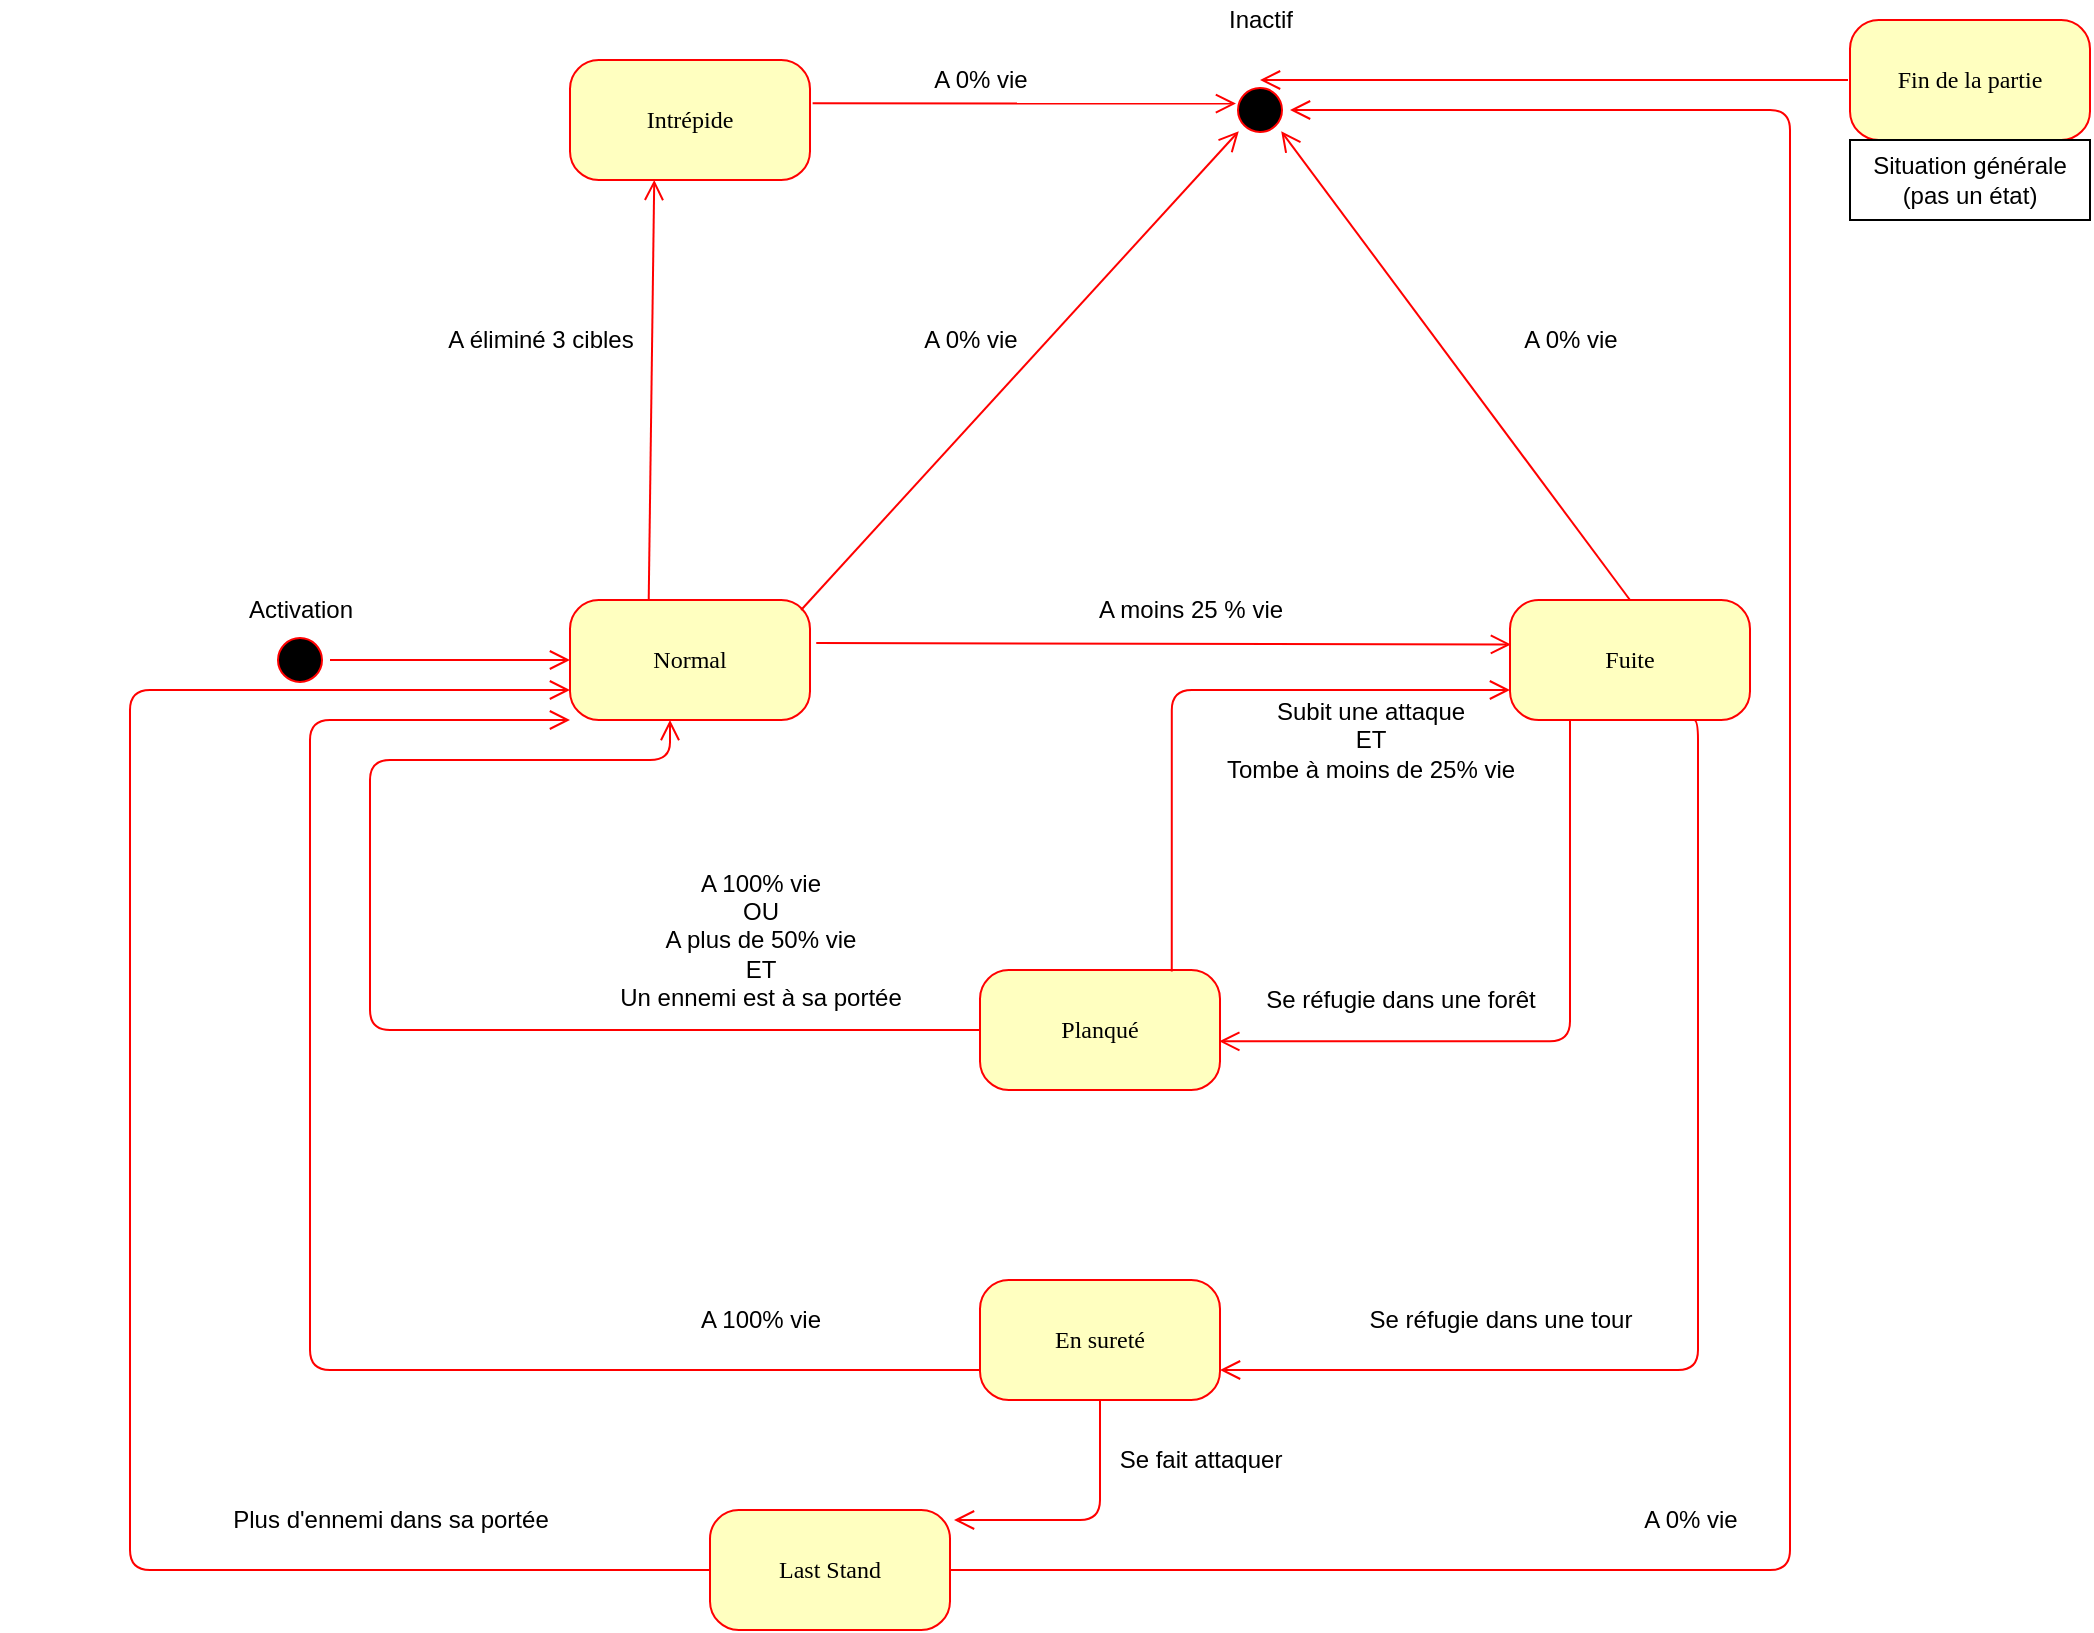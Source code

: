 <mxfile version="15.7.3" type="device"><diagram name="Page-1" id="58cdce13-f638-feb5-8d6f-7d28b1aa9fa0"><mxGraphModel dx="1422" dy="752" grid="1" gridSize="10" guides="1" tooltips="1" connect="1" arrows="1" fold="1" page="1" pageScale="1" pageWidth="1100" pageHeight="850" background="none" math="0" shadow="0"><root><mxCell id="0"/><mxCell id="1" parent="0"/><mxCell id="382b91b5511bd0f7-1" value="" style="ellipse;html=1;shape=startState;fillColor=#000000;strokeColor=#ff0000;rounded=1;shadow=0;comic=0;labelBackgroundColor=none;fontFamily=Verdana;fontSize=12;fontColor=#000000;align=center;direction=south;" parent="1" vertex="1"><mxGeometry x="170" y="335" width="30" height="30" as="geometry"/></mxCell><mxCell id="382b91b5511bd0f7-5" value="Intrépide" style="rounded=1;whiteSpace=wrap;html=1;arcSize=24;fillColor=#ffffc0;strokeColor=#ff0000;shadow=0;comic=0;labelBackgroundColor=none;fontFamily=Verdana;fontSize=12;fontColor=#000000;align=center;" parent="1" vertex="1"><mxGeometry x="320" y="50" width="120" height="60" as="geometry"/></mxCell><mxCell id="382b91b5511bd0f7-6" value="Normal" style="rounded=1;whiteSpace=wrap;html=1;arcSize=24;fillColor=#ffffc0;strokeColor=#ff0000;shadow=0;comic=0;labelBackgroundColor=none;fontFamily=Verdana;fontSize=12;fontColor=#000000;align=center;" parent="1" vertex="1"><mxGeometry x="320" y="320" width="120" height="60" as="geometry"/></mxCell><mxCell id="382b91b5511bd0f7-7" value="Planqué" style="rounded=1;whiteSpace=wrap;html=1;arcSize=24;fillColor=#ffffc0;strokeColor=#ff0000;shadow=0;comic=0;labelBackgroundColor=none;fontFamily=Verdana;fontSize=12;fontColor=#000000;align=center;" parent="1" vertex="1"><mxGeometry x="525" y="505" width="120" height="60" as="geometry"/></mxCell><mxCell id="382b91b5511bd0f7-9" value="En sureté" style="rounded=1;whiteSpace=wrap;html=1;arcSize=24;fillColor=#ffffc0;strokeColor=#ff0000;shadow=0;comic=0;labelBackgroundColor=none;fontFamily=Verdana;fontSize=12;fontColor=#000000;align=center;" parent="1" vertex="1"><mxGeometry x="525" y="660" width="120" height="60" as="geometry"/></mxCell><mxCell id="382b91b5511bd0f7-10" value="Fuite" style="rounded=1;whiteSpace=wrap;html=1;arcSize=24;fillColor=#ffffc0;strokeColor=#ff0000;shadow=0;comic=0;labelBackgroundColor=none;fontFamily=Verdana;fontSize=12;fontColor=#000000;align=center;" parent="1" vertex="1"><mxGeometry x="790" y="320" width="120" height="60" as="geometry"/></mxCell><mxCell id="2a3bc250acf0617d-9" style="edgeStyle=orthogonalEdgeStyle;html=1;labelBackgroundColor=none;endArrow=open;endSize=8;strokeColor=#ff0000;fontFamily=Verdana;fontSize=12;align=left;" parent="1" source="382b91b5511bd0f7-1" target="382b91b5511bd0f7-6" edge="1"><mxGeometry relative="1" as="geometry"/></mxCell><mxCell id="cCmZWkz_c8Jrq3mOQHuu-3" value="Last Stand" style="rounded=1;whiteSpace=wrap;html=1;arcSize=24;fillColor=#ffffc0;strokeColor=#ff0000;shadow=0;comic=0;labelBackgroundColor=none;fontFamily=Verdana;fontSize=12;fontColor=#000000;align=center;" parent="1" vertex="1"><mxGeometry x="390" y="775" width="120" height="60" as="geometry"/></mxCell><mxCell id="cCmZWkz_c8Jrq3mOQHuu-5" style="html=1;labelBackgroundColor=none;endArrow=open;endSize=8;strokeColor=#ff0000;fontFamily=Verdana;fontSize=12;align=left;entryX=1;entryY=1;entryDx=0;entryDy=0;exitX=0.963;exitY=0.083;exitDx=0;exitDy=0;exitPerimeter=0;" parent="1" source="382b91b5511bd0f7-6" target="cCmZWkz_c8Jrq3mOQHuu-17" edge="1"><mxGeometry relative="1" as="geometry"><mxPoint x="440" y="319" as="sourcePoint"/><mxPoint x="633.6" y="107.12" as="targetPoint"/></mxGeometry></mxCell><mxCell id="cCmZWkz_c8Jrq3mOQHuu-7" style="html=1;labelBackgroundColor=none;endArrow=open;endSize=8;strokeColor=#ff0000;fontFamily=Verdana;fontSize=12;align=left;entryX=0.351;entryY=0.999;entryDx=0;entryDy=0;entryPerimeter=0;exitX=0.328;exitY=0;exitDx=0;exitDy=0;exitPerimeter=0;" parent="1" source="382b91b5511bd0f7-6" target="382b91b5511bd0f7-5" edge="1"><mxGeometry relative="1" as="geometry"><mxPoint x="360" y="310" as="sourcePoint"/><mxPoint x="560" y="340" as="targetPoint"/></mxGeometry></mxCell><mxCell id="cCmZWkz_c8Jrq3mOQHuu-8" style="edgeStyle=orthogonalEdgeStyle;html=1;labelBackgroundColor=none;endArrow=open;endSize=8;strokeColor=#ff0000;fontFamily=Verdana;fontSize=12;align=left;exitX=0.75;exitY=1;exitDx=0;exitDy=0;entryX=1;entryY=0.75;entryDx=0;entryDy=0;" parent="1" source="382b91b5511bd0f7-10" target="382b91b5511bd0f7-9" edge="1"><mxGeometry relative="1" as="geometry"><mxPoint x="490" y="550" as="sourcePoint"/><mxPoint x="610" y="550" as="targetPoint"/><Array as="points"><mxPoint x="884" y="380"/><mxPoint x="884" y="705"/></Array></mxGeometry></mxCell><mxCell id="cCmZWkz_c8Jrq3mOQHuu-9" style="html=1;labelBackgroundColor=none;endArrow=open;endSize=8;strokeColor=#ff0000;fontFamily=Verdana;fontSize=12;align=left;entryX=0.004;entryY=0.37;entryDx=0;entryDy=0;entryPerimeter=0;exitX=1.026;exitY=0.359;exitDx=0;exitDy=0;exitPerimeter=0;" parent="1" source="382b91b5511bd0f7-6" target="382b91b5511bd0f7-10" edge="1"><mxGeometry relative="1" as="geometry"><mxPoint x="440" y="369.5" as="sourcePoint"/><mxPoint x="560" y="369.5" as="targetPoint"/></mxGeometry></mxCell><mxCell id="cCmZWkz_c8Jrq3mOQHuu-11" value="A 0% vie" style="text;html=1;align=center;verticalAlign=middle;resizable=0;points=[];autosize=1;strokeColor=none;fillColor=none;rotation=0;" parent="1" vertex="1"><mxGeometry x="490" y="180" width="60" height="20" as="geometry"/></mxCell><mxCell id="cCmZWkz_c8Jrq3mOQHuu-12" value="A moins 25 % vie" style="text;html=1;align=center;verticalAlign=middle;resizable=0;points=[];autosize=1;strokeColor=none;fillColor=none;rotation=0;" parent="1" vertex="1"><mxGeometry x="575" y="315" width="110" height="20" as="geometry"/></mxCell><mxCell id="cCmZWkz_c8Jrq3mOQHuu-13" value="A éliminé 3 cibles" style="text;html=1;align=center;verticalAlign=middle;resizable=0;points=[];autosize=1;strokeColor=none;fillColor=none;" parent="1" vertex="1"><mxGeometry x="250" y="180" width="110" height="20" as="geometry"/></mxCell><mxCell id="cCmZWkz_c8Jrq3mOQHuu-14" style="edgeStyle=orthogonalEdgeStyle;html=1;labelBackgroundColor=none;endArrow=open;endSize=8;strokeColor=#ff0000;fontFamily=Verdana;fontSize=12;align=left;exitX=0.25;exitY=1;exitDx=0;exitDy=0;entryX=0.997;entryY=0.594;entryDx=0;entryDy=0;entryPerimeter=0;" parent="1" source="382b91b5511bd0f7-10" target="382b91b5511bd0f7-7" edge="1"><mxGeometry relative="1" as="geometry"><mxPoint x="660" y="535" as="sourcePoint"/><mxPoint x="660" y="530" as="targetPoint"/></mxGeometry></mxCell><mxCell id="cCmZWkz_c8Jrq3mOQHuu-15" value="Se réfugie dans une forêt" style="text;html=1;align=center;verticalAlign=middle;resizable=0;points=[];autosize=1;strokeColor=none;fillColor=none;" parent="1" vertex="1"><mxGeometry x="660" y="510" width="150" height="20" as="geometry"/></mxCell><mxCell id="cCmZWkz_c8Jrq3mOQHuu-16" value="Se réfugie dans une tour" style="text;html=1;align=center;verticalAlign=middle;resizable=0;points=[];autosize=1;strokeColor=none;fillColor=none;" parent="1" vertex="1"><mxGeometry x="710" y="670" width="150" height="20" as="geometry"/></mxCell><mxCell id="cCmZWkz_c8Jrq3mOQHuu-17" value="" style="ellipse;html=1;shape=startState;fillColor=#000000;strokeColor=#ff0000;rounded=1;shadow=0;comic=0;labelBackgroundColor=none;fontFamily=Verdana;fontSize=12;fontColor=#000000;align=center;direction=south;" parent="1" vertex="1"><mxGeometry x="650" y="60" width="30" height="30" as="geometry"/></mxCell><mxCell id="cCmZWkz_c8Jrq3mOQHuu-19" value="Fin de la partie" style="rounded=1;whiteSpace=wrap;html=1;arcSize=24;fillColor=#ffffc0;strokeColor=#ff0000;shadow=0;comic=0;labelBackgroundColor=none;fontFamily=Verdana;fontSize=12;fontColor=#000000;align=center;" parent="1" vertex="1"><mxGeometry x="960" y="30" width="120" height="60" as="geometry"/></mxCell><mxCell id="cCmZWkz_c8Jrq3mOQHuu-20" style="html=1;labelBackgroundColor=none;endArrow=open;endSize=8;strokeColor=#ff0000;fontFamily=Verdana;fontSize=12;align=left;edgeStyle=orthogonalEdgeStyle;" parent="1" target="cCmZWkz_c8Jrq3mOQHuu-17" edge="1"><mxGeometry relative="1" as="geometry"><mxPoint x="959" y="60" as="sourcePoint"/><mxPoint x="760" y="60" as="targetPoint"/><Array as="points"><mxPoint x="750" y="60"/><mxPoint x="750" y="60"/></Array></mxGeometry></mxCell><mxCell id="cCmZWkz_c8Jrq3mOQHuu-22" value="Situation générale (pas un état)" style="whiteSpace=wrap;html=1;" parent="1" vertex="1"><mxGeometry x="960" y="90" width="120" height="40" as="geometry"/></mxCell><mxCell id="cCmZWkz_c8Jrq3mOQHuu-24" style="edgeStyle=orthogonalEdgeStyle;html=1;labelBackgroundColor=none;endArrow=open;endSize=8;strokeColor=#ff0000;fontFamily=Verdana;fontSize=12;align=left;exitX=0;exitY=0.75;exitDx=0;exitDy=0;entryX=0;entryY=1;entryDx=0;entryDy=0;" parent="1" source="382b91b5511bd0f7-9" target="382b91b5511bd0f7-6" edge="1"><mxGeometry relative="1" as="geometry"><mxPoint x="740" y="480" as="sourcePoint"/><mxPoint x="320" y="370" as="targetPoint"/><Array as="points"><mxPoint x="190" y="705"/><mxPoint x="190" y="380"/></Array></mxGeometry></mxCell><mxCell id="cCmZWkz_c8Jrq3mOQHuu-25" value="&lt;div&gt;A 100% vie&lt;/div&gt;" style="text;html=1;align=center;verticalAlign=middle;resizable=0;points=[];autosize=1;strokeColor=none;fillColor=none;" parent="1" vertex="1"><mxGeometry x="375" y="670" width="80" height="20" as="geometry"/></mxCell><mxCell id="cCmZWkz_c8Jrq3mOQHuu-26" value="Inactif" style="text;html=1;align=center;verticalAlign=middle;resizable=0;points=[];autosize=1;strokeColor=none;fillColor=none;" parent="1" vertex="1"><mxGeometry x="640" y="20" width="50" height="20" as="geometry"/></mxCell><mxCell id="cCmZWkz_c8Jrq3mOQHuu-27" value="Activation" style="text;html=1;align=center;verticalAlign=middle;resizable=0;points=[];autosize=1;strokeColor=none;fillColor=none;" parent="1" vertex="1"><mxGeometry x="150" y="315" width="70" height="20" as="geometry"/></mxCell><mxCell id="cCmZWkz_c8Jrq3mOQHuu-28" style="edgeStyle=orthogonalEdgeStyle;html=1;labelBackgroundColor=none;endArrow=open;endSize=8;strokeColor=#ff0000;fontFamily=Verdana;fontSize=12;align=left;exitX=0;exitY=0.5;exitDx=0;exitDy=0;" parent="1" source="382b91b5511bd0f7-7" target="382b91b5511bd0f7-6" edge="1"><mxGeometry relative="1" as="geometry"><mxPoint x="460" y="775" as="sourcePoint"/><mxPoint x="330" y="375" as="targetPoint"/><Array as="points"><mxPoint x="220" y="535"/><mxPoint x="220" y="400"/><mxPoint x="370" y="400"/></Array></mxGeometry></mxCell><mxCell id="cCmZWkz_c8Jrq3mOQHuu-29" value="&lt;div&gt;A 100% vie &lt;br&gt;&lt;/div&gt;&lt;div&gt;OU&lt;/div&gt;&lt;div&gt;A plus de 50% vie &lt;br&gt;&lt;/div&gt;&lt;div&gt;ET &lt;br&gt;&lt;/div&gt;&lt;div&gt;Un ennemi est à sa portée&lt;br&gt;&lt;/div&gt;" style="text;html=1;align=center;verticalAlign=middle;resizable=0;points=[];autosize=1;strokeColor=none;fillColor=none;" parent="1" vertex="1"><mxGeometry x="335" y="450" width="160" height="80" as="geometry"/></mxCell><mxCell id="cCmZWkz_c8Jrq3mOQHuu-31" style="html=1;labelBackgroundColor=none;endArrow=open;endSize=8;strokeColor=#ff0000;fontFamily=Verdana;fontSize=12;align=left;entryX=0.393;entryY=0.9;entryDx=0;entryDy=0;exitX=1.011;exitY=0.361;exitDx=0;exitDy=0;entryPerimeter=0;exitPerimeter=0;" parent="1" source="382b91b5511bd0f7-5" target="cCmZWkz_c8Jrq3mOQHuu-17" edge="1"><mxGeometry relative="1" as="geometry"><mxPoint x="410" y="329" as="sourcePoint"/><mxPoint x="630" y="71.66" as="targetPoint"/></mxGeometry></mxCell><mxCell id="cCmZWkz_c8Jrq3mOQHuu-37" value="&lt;div&gt;&lt;br&gt;&lt;/div&gt;&lt;div&gt;&lt;br&gt;&lt;/div&gt;" style="edgeLabel;html=1;align=center;verticalAlign=middle;resizable=0;points=[];" parent="cCmZWkz_c8Jrq3mOQHuu-31" vertex="1" connectable="0"><mxGeometry x="-0.57" y="-2" relative="1" as="geometry"><mxPoint x="-452" y="-34" as="offset"/></mxGeometry></mxCell><mxCell id="cCmZWkz_c8Jrq3mOQHuu-32" value="A 0% vie" style="text;html=1;align=center;verticalAlign=middle;resizable=0;points=[];autosize=1;strokeColor=none;fillColor=none;rotation=0;" parent="1" vertex="1"><mxGeometry x="495" y="50" width="60" height="20" as="geometry"/></mxCell><mxCell id="cCmZWkz_c8Jrq3mOQHuu-33" style="edgeStyle=orthogonalEdgeStyle;html=1;labelBackgroundColor=none;endArrow=open;endSize=8;strokeColor=#ff0000;fontFamily=Verdana;fontSize=12;align=left;exitX=0.799;exitY=0.013;exitDx=0;exitDy=0;entryX=0;entryY=0.75;entryDx=0;entryDy=0;exitPerimeter=0;" parent="1" source="382b91b5511bd0f7-7" target="382b91b5511bd0f7-10" edge="1"><mxGeometry relative="1" as="geometry"><mxPoint x="740" y="480" as="sourcePoint"/><mxPoint x="460" y="615" as="targetPoint"/></mxGeometry></mxCell><mxCell id="cCmZWkz_c8Jrq3mOQHuu-34" value="&lt;div&gt;Subit une attaque &lt;br&gt;&lt;/div&gt;&lt;div&gt;ET &lt;br&gt;&lt;/div&gt;&lt;div&gt;Tombe à moins de 25% vie&lt;/div&gt;" style="text;html=1;align=center;verticalAlign=middle;resizable=0;points=[];autosize=1;strokeColor=none;fillColor=none;" parent="1" vertex="1"><mxGeometry x="640" y="365" width="160" height="50" as="geometry"/></mxCell><mxCell id="cCmZWkz_c8Jrq3mOQHuu-35" style="html=1;labelBackgroundColor=none;endArrow=open;endSize=8;strokeColor=#ff0000;fontFamily=Verdana;fontSize=12;align=left;entryX=1;entryY=0;entryDx=0;entryDy=0;exitX=0.5;exitY=0;exitDx=0;exitDy=0;" parent="1" source="382b91b5511bd0f7-10" target="cCmZWkz_c8Jrq3mOQHuu-17" edge="1"><mxGeometry relative="1" as="geometry"><mxPoint x="980" y="326" as="sourcePoint"/><mxPoint x="747.84" y="102.38" as="targetPoint"/></mxGeometry></mxCell><mxCell id="cCmZWkz_c8Jrq3mOQHuu-36" value="A 0% vie" style="text;html=1;align=center;verticalAlign=middle;resizable=0;points=[];autosize=1;strokeColor=none;fillColor=none;rotation=0;" parent="1" vertex="1"><mxGeometry x="790" y="180" width="60" height="20" as="geometry"/></mxCell><mxCell id="cCmZWkz_c8Jrq3mOQHuu-40" style="edgeStyle=orthogonalEdgeStyle;html=1;labelBackgroundColor=none;endArrow=open;endSize=8;strokeColor=#ff0000;fontFamily=Verdana;fontSize=12;align=left;exitX=0.5;exitY=1;exitDx=0;exitDy=0;" parent="1" source="382b91b5511bd0f7-9" edge="1"><mxGeometry relative="1" as="geometry"><mxPoint x="894.24" y="393.12" as="sourcePoint"/><mxPoint x="512" y="780" as="targetPoint"/><Array as="points"><mxPoint x="585" y="780"/><mxPoint x="512" y="780"/></Array></mxGeometry></mxCell><mxCell id="cCmZWkz_c8Jrq3mOQHuu-42" value="Se fait attaquer" style="text;html=1;align=center;verticalAlign=middle;resizable=0;points=[];autosize=1;strokeColor=none;fillColor=none;" parent="1" vertex="1"><mxGeometry x="585" y="740" width="100" height="20" as="geometry"/></mxCell><mxCell id="cCmZWkz_c8Jrq3mOQHuu-44" style="edgeStyle=orthogonalEdgeStyle;html=1;labelBackgroundColor=none;endArrow=open;endSize=8;strokeColor=#ff0000;fontFamily=Verdana;fontSize=12;align=left;exitX=0;exitY=0.5;exitDx=0;exitDy=0;entryX=0;entryY=0.75;entryDx=0;entryDy=0;" parent="1" source="cCmZWkz_c8Jrq3mOQHuu-3" target="382b91b5511bd0f7-6" edge="1"><mxGeometry relative="1" as="geometry"><mxPoint x="250" y="565" as="sourcePoint"/><mxPoint x="-83.2" y="620.74" as="targetPoint"/><Array as="points"><mxPoint x="100" y="805"/><mxPoint x="100" y="365"/></Array></mxGeometry></mxCell><mxCell id="cCmZWkz_c8Jrq3mOQHuu-45" value="Plus d'ennemi dans sa portée" style="text;html=1;align=center;verticalAlign=middle;resizable=0;points=[];autosize=1;strokeColor=none;fillColor=none;" parent="1" vertex="1"><mxGeometry x="140" y="770" width="180" height="20" as="geometry"/></mxCell><mxCell id="let9QjE5MuyDoTN-iVmc-2" style="edgeStyle=orthogonalEdgeStyle;html=1;labelBackgroundColor=none;endArrow=open;endSize=8;strokeColor=#ff0000;fontFamily=Verdana;fontSize=12;align=left;exitX=1;exitY=0.5;exitDx=0;exitDy=0;entryX=0.5;entryY=0;entryDx=0;entryDy=0;" edge="1" parent="1" source="cCmZWkz_c8Jrq3mOQHuu-3" target="cCmZWkz_c8Jrq3mOQHuu-17"><mxGeometry relative="1" as="geometry"><mxPoint x="821.59" y="674.26" as="sourcePoint"/><mxPoint x="880" y="200" as="targetPoint"/><Array as="points"><mxPoint x="930" y="805"/><mxPoint x="930" y="75"/></Array></mxGeometry></mxCell><mxCell id="let9QjE5MuyDoTN-iVmc-3" value="A 0% vie" style="text;html=1;align=center;verticalAlign=middle;resizable=0;points=[];autosize=1;strokeColor=none;fillColor=none;rotation=0;" vertex="1" parent="1"><mxGeometry x="850" y="770" width="60" height="20" as="geometry"/></mxCell></root></mxGraphModel></diagram></mxfile>